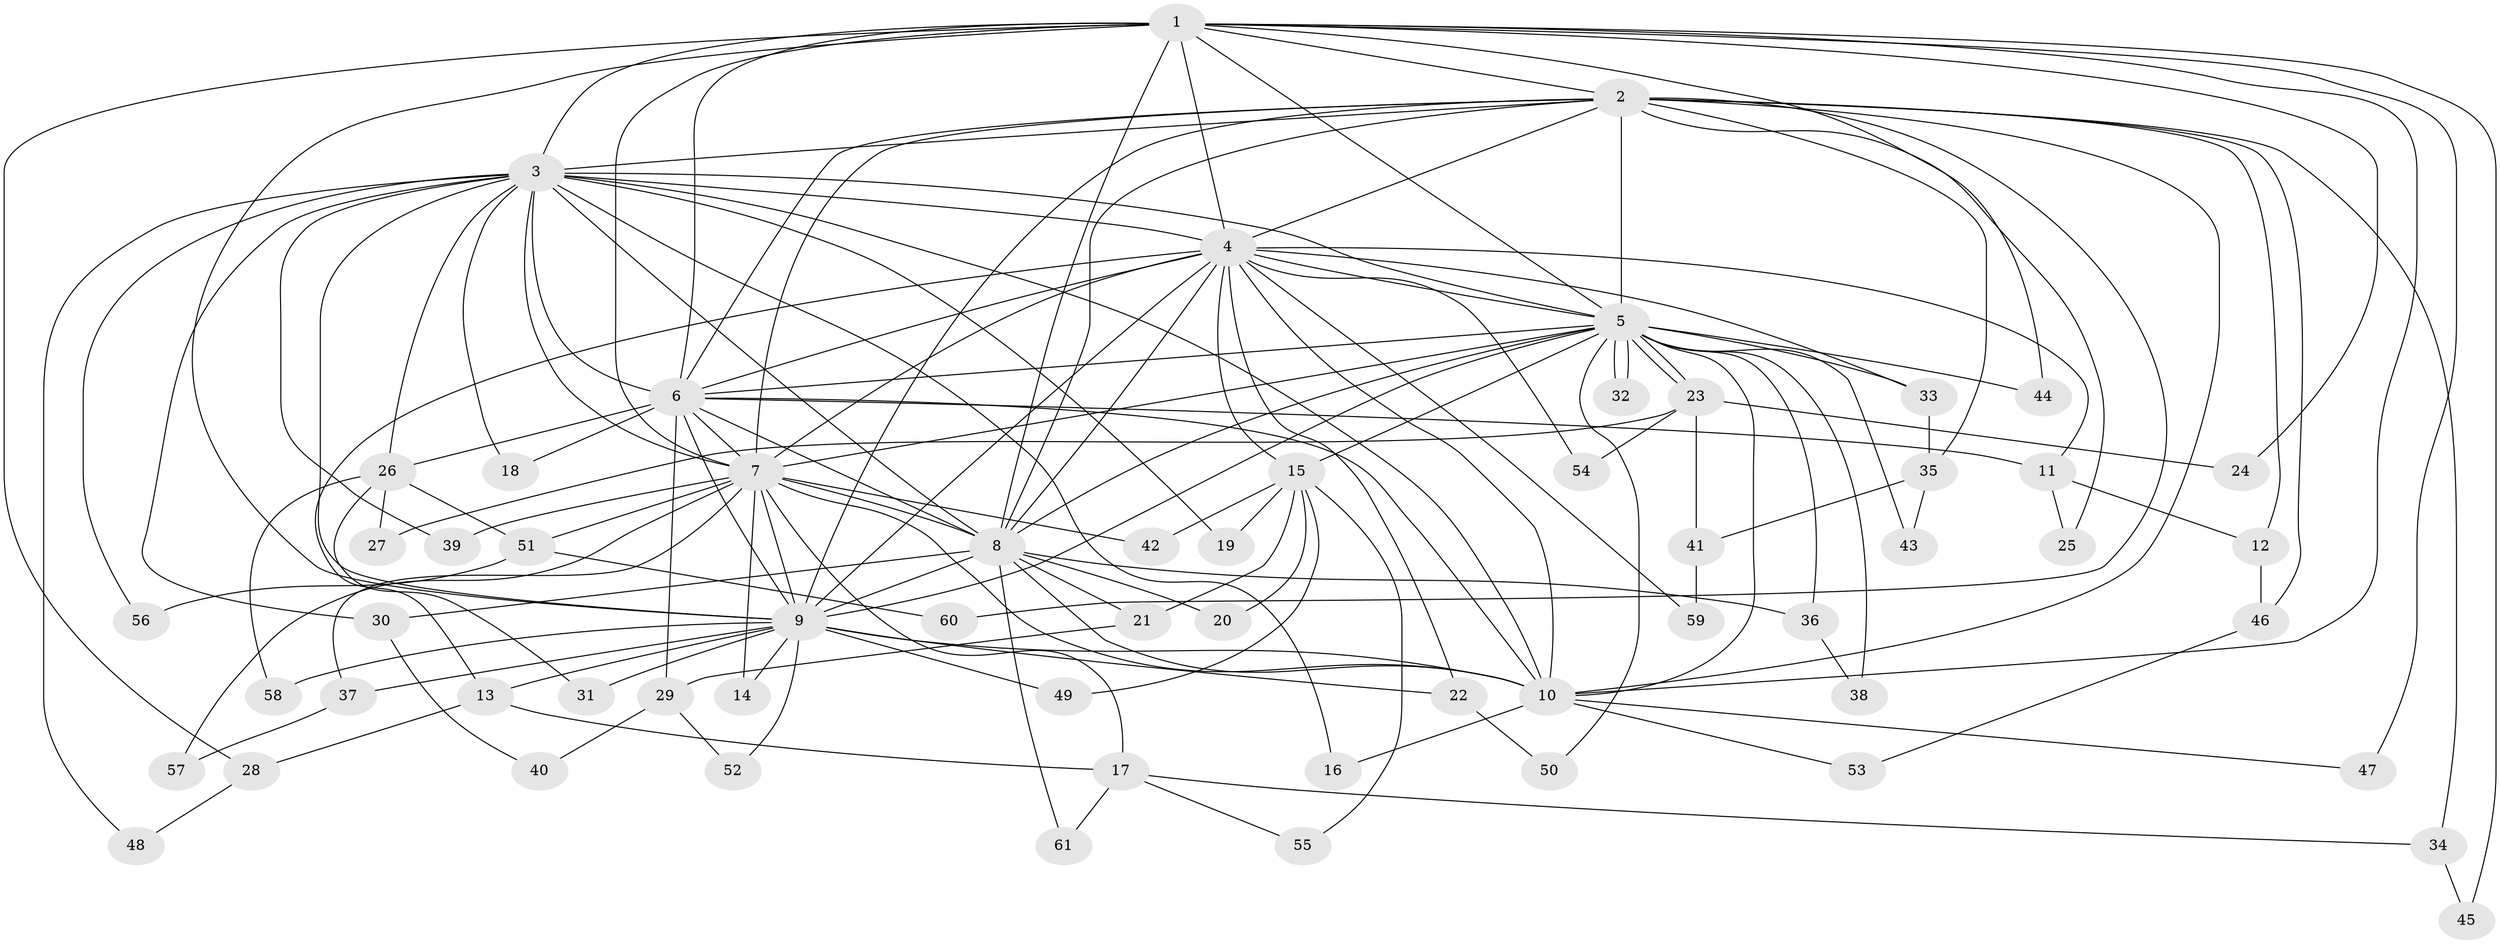 // Generated by graph-tools (version 1.1) at 2025/34/03/09/25 02:34:47]
// undirected, 61 vertices, 147 edges
graph export_dot {
graph [start="1"]
  node [color=gray90,style=filled];
  1;
  2;
  3;
  4;
  5;
  6;
  7;
  8;
  9;
  10;
  11;
  12;
  13;
  14;
  15;
  16;
  17;
  18;
  19;
  20;
  21;
  22;
  23;
  24;
  25;
  26;
  27;
  28;
  29;
  30;
  31;
  32;
  33;
  34;
  35;
  36;
  37;
  38;
  39;
  40;
  41;
  42;
  43;
  44;
  45;
  46;
  47;
  48;
  49;
  50;
  51;
  52;
  53;
  54;
  55;
  56;
  57;
  58;
  59;
  60;
  61;
  1 -- 2;
  1 -- 3;
  1 -- 4;
  1 -- 5;
  1 -- 6;
  1 -- 7;
  1 -- 8;
  1 -- 9;
  1 -- 10;
  1 -- 24;
  1 -- 28;
  1 -- 44;
  1 -- 45;
  1 -- 47;
  2 -- 3;
  2 -- 4;
  2 -- 5;
  2 -- 6;
  2 -- 7;
  2 -- 8;
  2 -- 9;
  2 -- 10;
  2 -- 12;
  2 -- 25;
  2 -- 34;
  2 -- 35;
  2 -- 46;
  2 -- 60;
  3 -- 4;
  3 -- 5;
  3 -- 6;
  3 -- 7;
  3 -- 8;
  3 -- 9;
  3 -- 10;
  3 -- 16;
  3 -- 18;
  3 -- 19;
  3 -- 26;
  3 -- 30;
  3 -- 39;
  3 -- 48;
  3 -- 56;
  4 -- 5;
  4 -- 6;
  4 -- 7;
  4 -- 8;
  4 -- 9;
  4 -- 10;
  4 -- 11;
  4 -- 13;
  4 -- 15;
  4 -- 22;
  4 -- 33;
  4 -- 54;
  4 -- 59;
  5 -- 6;
  5 -- 7;
  5 -- 8;
  5 -- 9;
  5 -- 10;
  5 -- 15;
  5 -- 23;
  5 -- 23;
  5 -- 32;
  5 -- 32;
  5 -- 33;
  5 -- 36;
  5 -- 38;
  5 -- 43;
  5 -- 44;
  5 -- 50;
  6 -- 7;
  6 -- 8;
  6 -- 9;
  6 -- 10;
  6 -- 11;
  6 -- 18;
  6 -- 26;
  6 -- 29;
  7 -- 8;
  7 -- 9;
  7 -- 10;
  7 -- 14;
  7 -- 17;
  7 -- 37;
  7 -- 39;
  7 -- 42;
  7 -- 51;
  7 -- 57;
  8 -- 9;
  8 -- 10;
  8 -- 20;
  8 -- 21;
  8 -- 30;
  8 -- 36;
  8 -- 61;
  9 -- 10;
  9 -- 13;
  9 -- 14;
  9 -- 22;
  9 -- 31;
  9 -- 37;
  9 -- 49;
  9 -- 52;
  9 -- 58;
  10 -- 16;
  10 -- 47;
  10 -- 53;
  11 -- 12;
  11 -- 25;
  12 -- 46;
  13 -- 17;
  13 -- 28;
  15 -- 19;
  15 -- 20;
  15 -- 21;
  15 -- 42;
  15 -- 49;
  15 -- 55;
  17 -- 34;
  17 -- 55;
  17 -- 61;
  21 -- 29;
  22 -- 50;
  23 -- 24;
  23 -- 27;
  23 -- 41;
  23 -- 54;
  26 -- 27;
  26 -- 31;
  26 -- 51;
  26 -- 58;
  28 -- 48;
  29 -- 40;
  29 -- 52;
  30 -- 40;
  33 -- 35;
  34 -- 45;
  35 -- 41;
  35 -- 43;
  36 -- 38;
  37 -- 57;
  41 -- 59;
  46 -- 53;
  51 -- 56;
  51 -- 60;
}

